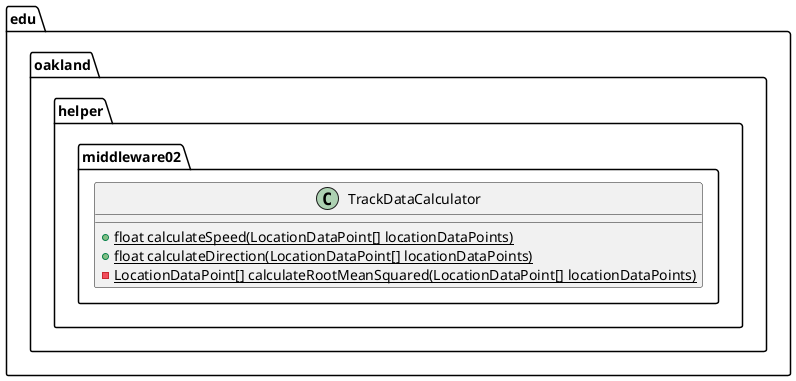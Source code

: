 @startuml TrackDataCalculator

package edu.oakland.helper.middleware02 {
    class TrackDataCalculator {
        {static} + float calculateSpeed(LocationDataPoint[] locationDataPoints)
        {static} + float calculateDirection(LocationDataPoint[] locationDataPoints)
        {static} - LocationDataPoint[] calculateRootMeanSquared(LocationDataPoint[] locationDataPoints)
    }
}

@enduml